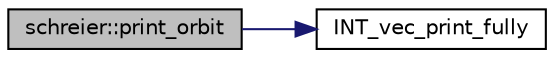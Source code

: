 digraph "schreier::print_orbit"
{
  edge [fontname="Helvetica",fontsize="10",labelfontname="Helvetica",labelfontsize="10"];
  node [fontname="Helvetica",fontsize="10",shape=record];
  rankdir="LR";
  Node4476 [label="schreier::print_orbit",height=0.2,width=0.4,color="black", fillcolor="grey75", style="filled", fontcolor="black"];
  Node4476 -> Node4477 [color="midnightblue",fontsize="10",style="solid",fontname="Helvetica"];
  Node4477 [label="INT_vec_print_fully",height=0.2,width=0.4,color="black", fillcolor="white", style="filled",URL="$df/dbf/sajeeb_8_c.html#aff2e5a86c89315b7cec22a5a77f94a25"];
}
